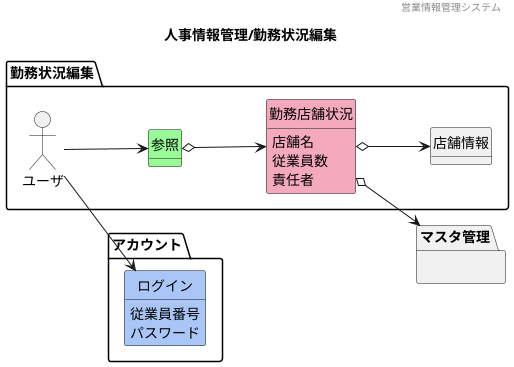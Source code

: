 @startuml images/人事情報管理/勤務状況編集
' ヘッダー
header 営業情報管理システム
' タイトル
title 人事情報管理/勤務状況編集
' 
hide circle
' 
hide method
left to right direction

package "アカウント"{
    class "ログイン" #A9C6F6
}

package "勤務状況編集" {
    'ユーザや外部システム
    mix_actor "ユーザ"
    class "参照" #98fb98
    class "勤務店舗状況" #F5A9BC
    class "店舗情報"
}
    package "マスタ管理"{
    }
    ' class "" #F5A9BC
    ' class "" #ffd700

    'モデル同士の関係
    ユーザ --> 参照
    ユーザ --> ログイン
    参照 o--> 勤務店舗状況
    勤務店舗状況 o--> 店舗情報
    勤務店舗状況 o--> マスタ管理

    'ドメインクラスの属性
    ' 店舗情報 : 店舗名
    ' 店舗情報 : 住所
    ' 店舗情報 : 連絡先
    ' 店舗情報 : 店長
    ' 店舗情報 : 主な従業員
    勤務店舗状況 : 店舗名
    勤務店舗状況 : 従業員数
    勤務店舗状況 : 責任者
    ログイン : 従業員番号
    ログイン : パスワード





@enduml